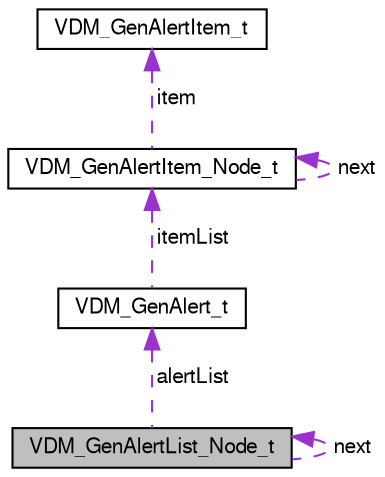 digraph "VDM_GenAlertList_Node_t"
{
  bgcolor="transparent";
  edge [fontname="FreeSans",fontsize="10",labelfontname="FreeSans",labelfontsize="10"];
  node [fontname="FreeSans",fontsize="10",shape=record];
  Node1 [label="VDM_GenAlertList_Node_t",height=0.2,width=0.4,color="black", fillcolor="grey75", style="filled" fontcolor="black"];
  Node2 -> Node1 [dir="back",color="darkorchid3",fontsize="10",style="dashed",label=" alertList" ,fontname="FreeSans"];
  Node2 [label="VDM_GenAlert_t",height=0.2,width=0.4,color="black",URL="$struct_v_d_m___gen_alert__t.html"];
  Node3 -> Node2 [dir="back",color="darkorchid3",fontsize="10",style="dashed",label=" itemList" ,fontname="FreeSans"];
  Node3 [label="VDM_GenAlertItem_Node_t",height=0.2,width=0.4,color="black",URL="$struct_v_d_m___gen_alert_item___node__t.html"];
  Node3 -> Node3 [dir="back",color="darkorchid3",fontsize="10",style="dashed",label=" next" ,fontname="FreeSans"];
  Node4 -> Node3 [dir="back",color="darkorchid3",fontsize="10",style="dashed",label=" item" ,fontname="FreeSans"];
  Node4 [label="VDM_GenAlertItem_t",height=0.2,width=0.4,color="black",URL="$struct_v_d_m___gen_alert_item__t.html"];
  Node1 -> Node1 [dir="back",color="darkorchid3",fontsize="10",style="dashed",label=" next" ,fontname="FreeSans"];
}
